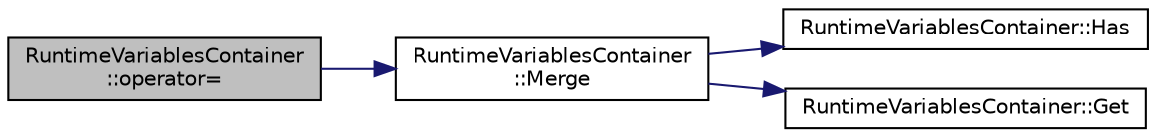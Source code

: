 digraph "RuntimeVariablesContainer::operator="
{
  edge [fontname="Helvetica",fontsize="10",labelfontname="Helvetica",labelfontsize="10"];
  node [fontname="Helvetica",fontsize="10",shape=record];
  rankdir="LR";
  Node1 [label="RuntimeVariablesContainer\l::operator=",height=0.2,width=0.4,color="black", fillcolor="grey75", style="filled" fontcolor="black"];
  Node1 -> Node2 [color="midnightblue",fontsize="10",style="solid",fontname="Helvetica"];
  Node2 [label="RuntimeVariablesContainer\l::Merge",height=0.2,width=0.4,color="black", fillcolor="white", style="filled",URL="$d3/de0/class_runtime_variables_container.html#a3ebb91546985db96228adeefd7f53100",tooltip="Merge the variables from the container with the already existing variables. "];
  Node2 -> Node3 [color="midnightblue",fontsize="10",style="solid",fontname="Helvetica"];
  Node3 [label="RuntimeVariablesContainer::Has",height=0.2,width=0.4,color="black", fillcolor="white", style="filled",URL="$d3/de0/class_runtime_variables_container.html#a5ebff12976a2cc8d804a7c00a7983b6e",tooltip="Return true if the specified variable is in the container. "];
  Node2 -> Node4 [color="midnightblue",fontsize="10",style="solid",fontname="Helvetica"];
  Node4 [label="RuntimeVariablesContainer::Get",height=0.2,width=0.4,color="black", fillcolor="white", style="filled",URL="$d3/de0/class_runtime_variables_container.html#a0a0f9667e0e5b102d306ebc63661d8bb",tooltip="Return a reference to the variable called name. "];
}
